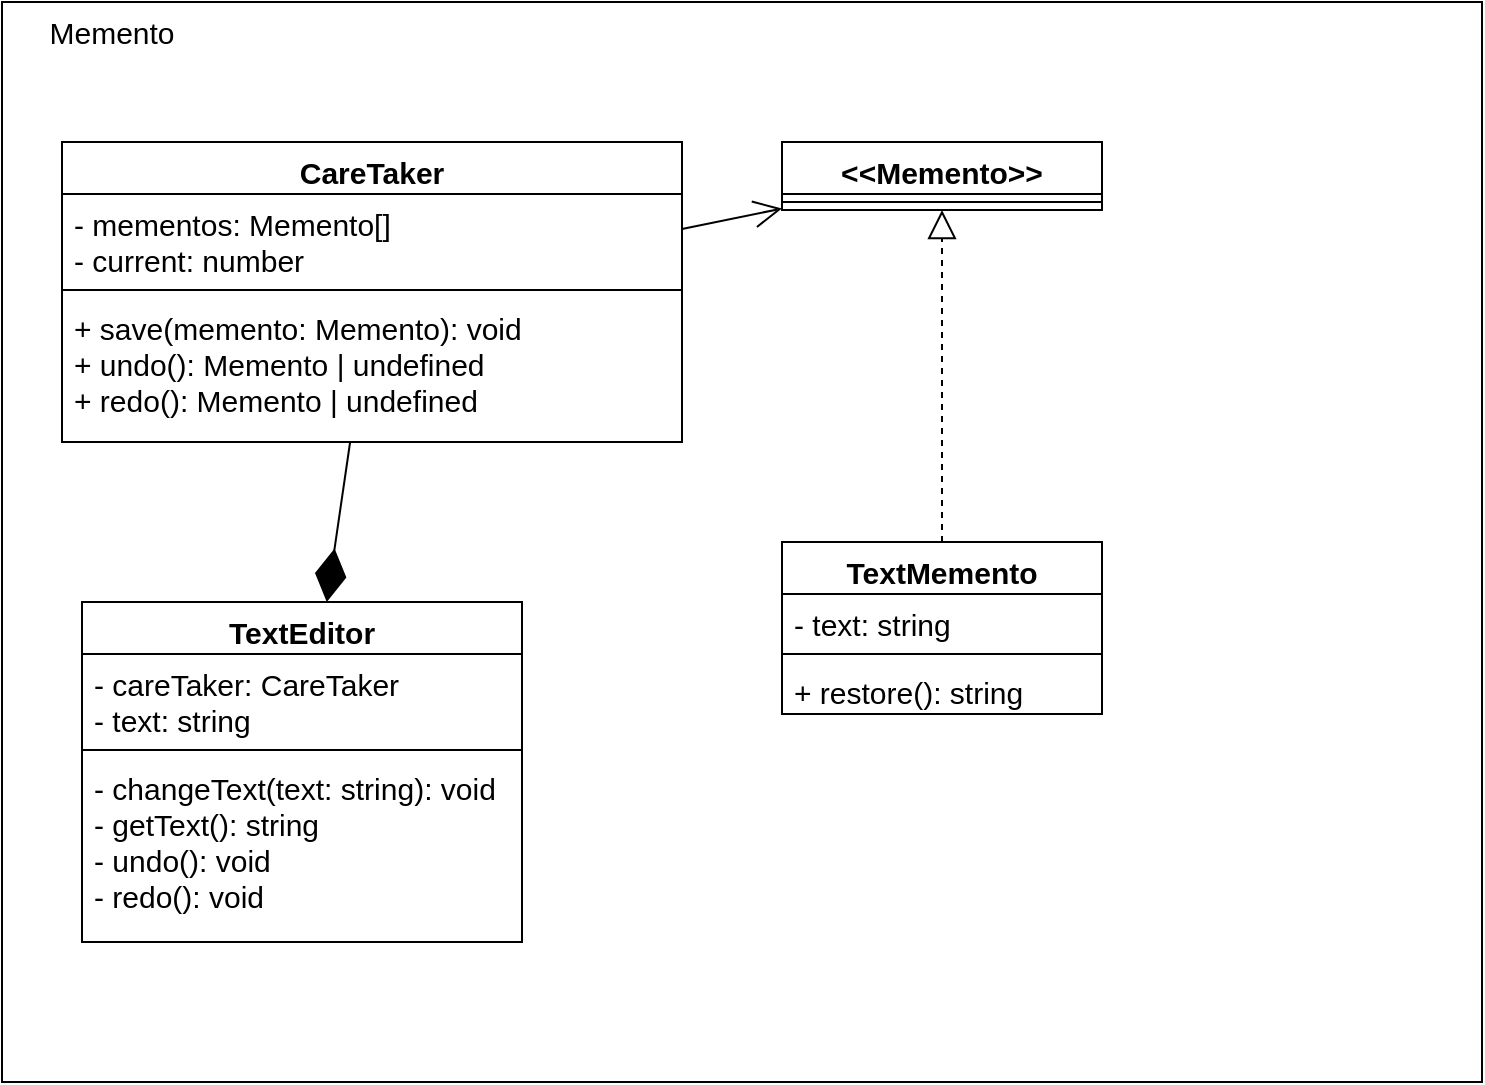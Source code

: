 <mxfile>
    <diagram id="gFWKSsPVOUKdX6RzbUkH" name="Страница 1">
        <mxGraphModel dx="583" dy="970" grid="1" gridSize="10" guides="1" tooltips="1" connect="1" arrows="1" fold="1" page="1" pageScale="1" pageWidth="827" pageHeight="1169" math="0" shadow="0">
            <root>
                <mxCell id="0"/>
                <mxCell id="1" parent="0"/>
                <mxCell id="2" value="" style="rounded=0;whiteSpace=wrap;html=1;fontSize=15;" parent="1" vertex="1">
                    <mxGeometry x="10" y="10" width="740" height="540" as="geometry"/>
                </mxCell>
                <mxCell id="3" value="Memento" style="text;html=1;strokeColor=none;fillColor=none;align=center;verticalAlign=middle;whiteSpace=wrap;rounded=0;fontSize=15;" parent="1" vertex="1">
                    <mxGeometry x="10" y="10" width="110" height="30" as="geometry"/>
                </mxCell>
                <mxCell id="8" value="CareTaker" style="swimlane;fontStyle=1;align=center;verticalAlign=top;childLayout=stackLayout;horizontal=1;startSize=26;horizontalStack=0;resizeParent=1;resizeParentMax=0;resizeLast=0;collapsible=1;marginBottom=0;fontSize=15;" parent="1" vertex="1">
                    <mxGeometry x="40" y="80" width="310" height="150" as="geometry"/>
                </mxCell>
                <mxCell id="9" value="- mementos: Memento[]&#10;- current: number" style="text;strokeColor=none;fillColor=none;align=left;verticalAlign=top;spacingLeft=4;spacingRight=4;overflow=hidden;rotatable=0;points=[[0,0.5],[1,0.5]];portConstraint=eastwest;fontSize=15;" parent="8" vertex="1">
                    <mxGeometry y="26" width="310" height="44" as="geometry"/>
                </mxCell>
                <mxCell id="10" value="" style="line;strokeWidth=1;fillColor=none;align=left;verticalAlign=middle;spacingTop=-1;spacingLeft=3;spacingRight=3;rotatable=0;labelPosition=right;points=[];portConstraint=eastwest;strokeColor=inherit;fontSize=15;" parent="8" vertex="1">
                    <mxGeometry y="70" width="310" height="8" as="geometry"/>
                </mxCell>
                <mxCell id="11" value="+ save(memento: Memento): void&#10;+ undo(): Memento | undefined&#10;+ redo(): Memento | undefined" style="text;strokeColor=none;fillColor=none;align=left;verticalAlign=top;spacingLeft=4;spacingRight=4;overflow=hidden;rotatable=0;points=[[0,0.5],[1,0.5]];portConstraint=eastwest;fontSize=15;" parent="8" vertex="1">
                    <mxGeometry y="78" width="310" height="72" as="geometry"/>
                </mxCell>
                <mxCell id="12" value="&lt;&lt;Memento&gt;&gt;" style="swimlane;fontStyle=1;align=center;verticalAlign=top;childLayout=stackLayout;horizontal=1;startSize=26;horizontalStack=0;resizeParent=1;resizeParentMax=0;resizeLast=0;collapsible=1;marginBottom=0;fontSize=15;" parent="1" vertex="1">
                    <mxGeometry x="400" y="80" width="160" height="34" as="geometry"/>
                </mxCell>
                <mxCell id="14" value="" style="line;strokeWidth=1;fillColor=none;align=left;verticalAlign=middle;spacingTop=-1;spacingLeft=3;spacingRight=3;rotatable=0;labelPosition=right;points=[];portConstraint=eastwest;strokeColor=inherit;fontSize=15;" parent="12" vertex="1">
                    <mxGeometry y="26" width="160" height="8" as="geometry"/>
                </mxCell>
                <mxCell id="16" value="TextMemento" style="swimlane;fontStyle=1;align=center;verticalAlign=top;childLayout=stackLayout;horizontal=1;startSize=26;horizontalStack=0;resizeParent=1;resizeParentMax=0;resizeLast=0;collapsible=1;marginBottom=0;fontSize=15;" parent="1" vertex="1">
                    <mxGeometry x="400" y="280" width="160" height="86" as="geometry"/>
                </mxCell>
                <mxCell id="17" value="- text: string" style="text;strokeColor=none;fillColor=none;align=left;verticalAlign=top;spacingLeft=4;spacingRight=4;overflow=hidden;rotatable=0;points=[[0,0.5],[1,0.5]];portConstraint=eastwest;fontSize=15;" parent="16" vertex="1">
                    <mxGeometry y="26" width="160" height="26" as="geometry"/>
                </mxCell>
                <mxCell id="18" value="" style="line;strokeWidth=1;fillColor=none;align=left;verticalAlign=middle;spacingTop=-1;spacingLeft=3;spacingRight=3;rotatable=0;labelPosition=right;points=[];portConstraint=eastwest;strokeColor=inherit;fontSize=15;" parent="16" vertex="1">
                    <mxGeometry y="52" width="160" height="8" as="geometry"/>
                </mxCell>
                <mxCell id="19" value="+ restore(): string" style="text;strokeColor=none;fillColor=none;align=left;verticalAlign=top;spacingLeft=4;spacingRight=4;overflow=hidden;rotatable=0;points=[[0,0.5],[1,0.5]];portConstraint=eastwest;fontSize=15;" parent="16" vertex="1">
                    <mxGeometry y="60" width="160" height="26" as="geometry"/>
                </mxCell>
                <mxCell id="20" value="" style="endArrow=block;dashed=1;endFill=0;endSize=12;html=1;fontSize=15;" parent="1" source="16" target="12" edge="1">
                    <mxGeometry width="160" relative="1" as="geometry">
                        <mxPoint x="390" y="490" as="sourcePoint"/>
                        <mxPoint x="550" y="490" as="targetPoint"/>
                    </mxGeometry>
                </mxCell>
                <mxCell id="21" value="" style="endArrow=open;endFill=1;endSize=12;html=1;fontSize=15;" parent="1" source="8" target="12" edge="1">
                    <mxGeometry width="160" relative="1" as="geometry">
                        <mxPoint x="390" y="490" as="sourcePoint"/>
                        <mxPoint x="550" y="490" as="targetPoint"/>
                        <Array as="points"/>
                    </mxGeometry>
                </mxCell>
                <mxCell id="22" value="TextEditor" style="swimlane;fontStyle=1;align=center;verticalAlign=top;childLayout=stackLayout;horizontal=1;startSize=26;horizontalStack=0;resizeParent=1;resizeParentMax=0;resizeLast=0;collapsible=1;marginBottom=0;fontSize=15;" parent="1" vertex="1">
                    <mxGeometry x="50" y="310" width="220" height="170" as="geometry"/>
                </mxCell>
                <mxCell id="23" value="- careTaker: CareTaker&#10;- text: string" style="text;strokeColor=none;fillColor=none;align=left;verticalAlign=top;spacingLeft=4;spacingRight=4;overflow=hidden;rotatable=0;points=[[0,0.5],[1,0.5]];portConstraint=eastwest;fontSize=15;" parent="22" vertex="1">
                    <mxGeometry y="26" width="220" height="44" as="geometry"/>
                </mxCell>
                <mxCell id="24" value="" style="line;strokeWidth=1;fillColor=none;align=left;verticalAlign=middle;spacingTop=-1;spacingLeft=3;spacingRight=3;rotatable=0;labelPosition=right;points=[];portConstraint=eastwest;strokeColor=inherit;fontSize=15;" parent="22" vertex="1">
                    <mxGeometry y="70" width="220" height="8" as="geometry"/>
                </mxCell>
                <mxCell id="25" value="- changeText(text: string): void&#10;- getText(): string&#10;- undo(): void&#10;- redo(): void" style="text;strokeColor=none;fillColor=none;align=left;verticalAlign=top;spacingLeft=4;spacingRight=4;overflow=hidden;rotatable=0;points=[[0,0.5],[1,0.5]];portConstraint=eastwest;fontSize=15;" parent="22" vertex="1">
                    <mxGeometry y="78" width="220" height="92" as="geometry"/>
                </mxCell>
                <mxCell id="26" value="" style="endArrow=diamondThin;endFill=1;endSize=24;html=1;fontSize=15;" parent="1" source="8" target="22" edge="1">
                    <mxGeometry width="160" relative="1" as="geometry">
                        <mxPoint x="390" y="490" as="sourcePoint"/>
                        <mxPoint x="550" y="490" as="targetPoint"/>
                    </mxGeometry>
                </mxCell>
            </root>
        </mxGraphModel>
    </diagram>
</mxfile>
